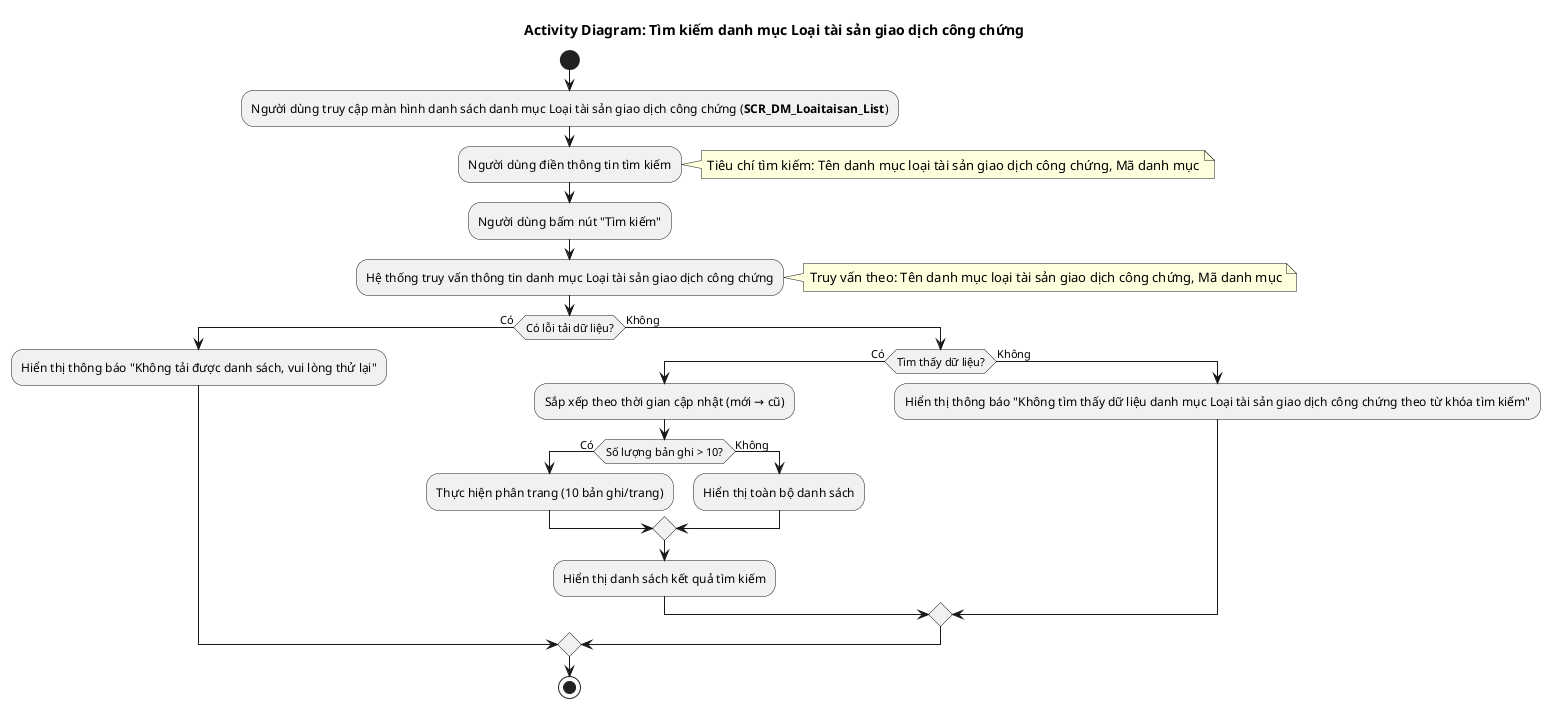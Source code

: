 @startuml DM_Loaitaisan_Search
!pragma layout smetana
title Activity Diagram: Tìm kiếm danh mục Loại tài sản giao dịch công chứng

start
:Người dùng truy cập màn hình danh sách danh mục Loại tài sản giao dịch công chứng (**SCR_DM_Loaitaisan_List**);
:Người dùng điền thông tin tìm kiếm;
note right: Tiêu chí tìm kiếm: Tên danh mục loại tài sản giao dịch công chứng, Mã danh mục
:Người dùng bấm nút "Tìm kiếm";
:Hệ thống truy vấn thông tin danh mục Loại tài sản giao dịch công chứng;
note right: Truy vấn theo: Tên danh mục loại tài sản giao dịch công chứng, Mã danh mục
if (Có lỗi tải dữ liệu?) then (Có)
  :Hiển thị thông báo "Không tải được danh sách, vui lòng thử lại";
else (Không)
  if (Tìm thấy dữ liệu?) then (Có)
    :Sắp xếp theo thời gian cập nhật (mới → cũ);
    if (Số lượng bản ghi > 10?) then (Có)
      :Thực hiện phân trang (10 bản ghi/trang);
    else (Không)
      :Hiển thị toàn bộ danh sách;
    endif
    :Hiển thị danh sách kết quả tìm kiếm;
  else (Không)
    :Hiển thị thông báo "Không tìm thấy dữ liệu danh mục Loại tài sản giao dịch công chứng theo từ khóa tìm kiếm";
  endif
endif
stop
@enduml